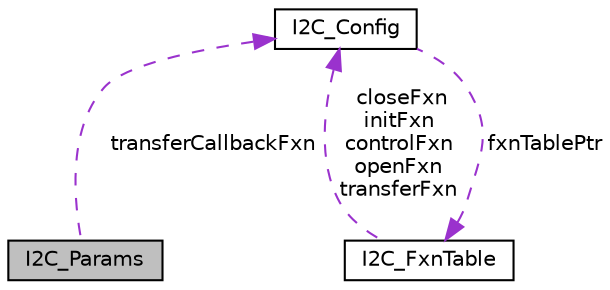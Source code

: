 digraph "I2C_Params"
{
  edge [fontname="Helvetica",fontsize="10",labelfontname="Helvetica",labelfontsize="10"];
  node [fontname="Helvetica",fontsize="10",shape=record];
  Node1 [label="I2C_Params",height=0.2,width=0.4,color="black", fillcolor="grey75", style="filled", fontcolor="black"];
  Node2 -> Node1 [dir="back",color="darkorchid3",fontsize="10",style="dashed",label=" transferCallbackFxn" ];
  Node2 [label="I2C_Config",height=0.2,width=0.4,color="black", fillcolor="white", style="filled",URL="$struct_i2_c___config.html",tooltip="I2C Global configuration. "];
  Node3 -> Node2 [dir="back",color="darkorchid3",fontsize="10",style="dashed",label=" fxnTablePtr" ];
  Node3 [label="I2C_FxnTable",height=0.2,width=0.4,color="black", fillcolor="white", style="filled",URL="$struct_i2_c___fxn_table.html",tooltip="The definition of a I2C function table that contains the required set of functions to control a speci..."];
  Node2 -> Node3 [dir="back",color="darkorchid3",fontsize="10",style="dashed",label=" closeFxn\ninitFxn\ncontrolFxn\nopenFxn\ntransferFxn" ];
}
